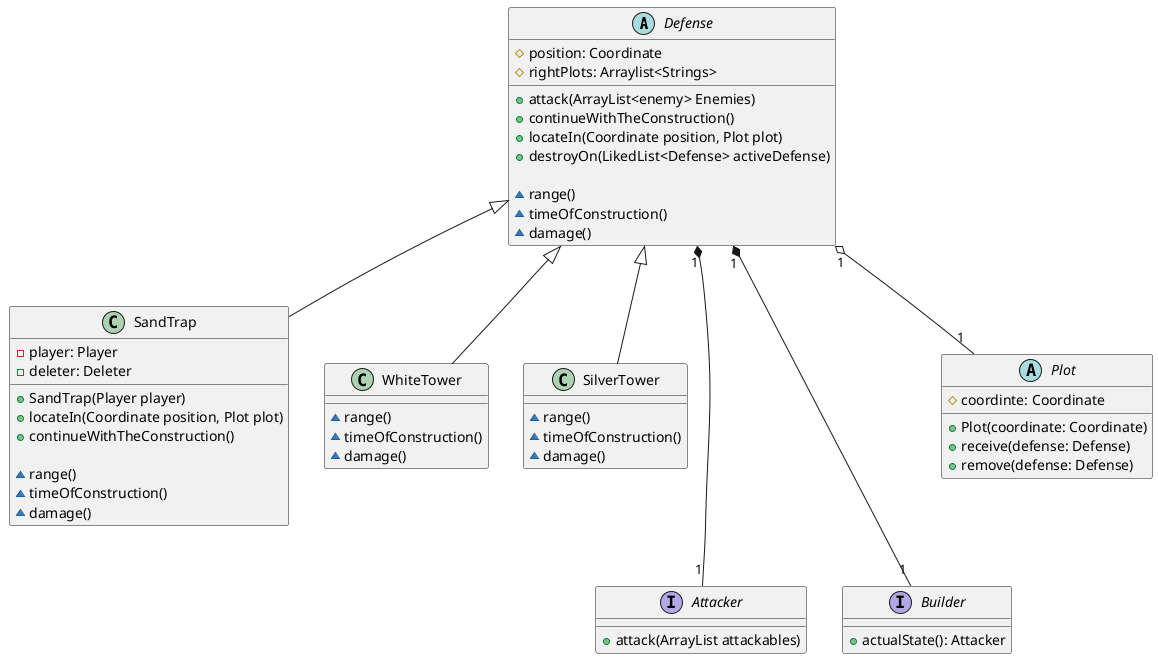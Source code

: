 @startuml

abstract Defense{

    #position: Coordinate
    #rightPlots: Arraylist<Strings>

    +attack(ArrayList<enemy> Enemies)
    +continueWithTheConstruction()
    +locateIn(Coordinate position, Plot plot)
    +destroyOn(LikedList<Defense> activeDefense)

    ~range()
    ~timeOfConstruction()
    ~damage()





}

class SandTrap {
    -player: Player
    -deleter: Deleter

    +SandTrap(Player player)
    +locateIn(Coordinate position, Plot plot)
    +continueWithTheConstruction()

    ~range()
    ~timeOfConstruction()
    ~damage()


}

class WhiteTower{
    ~range()
    ~timeOfConstruction()
    ~damage()
}

class SilverTower{
    ~range()
    ~timeOfConstruction()
    ~damage()
}

Defense <|-- SandTrap
Defense <|-- WhiteTower
Defense <|-- SilverTower


interface Attacker {

    +attack(ArrayList attackables)
}


Defense"1" *--- "1"Attacker


interface Builder{
    +actualState(): Attacker
}

Defense"1" *---"1" Builder


abstract Plot{
    #coordinte: Coordinate

    +Plot(coordinate: Coordinate)
    +receive(defense: Defense)
    +remove(defense: Defense)
}




Defense "1" o-- "1"Plot





@enduml